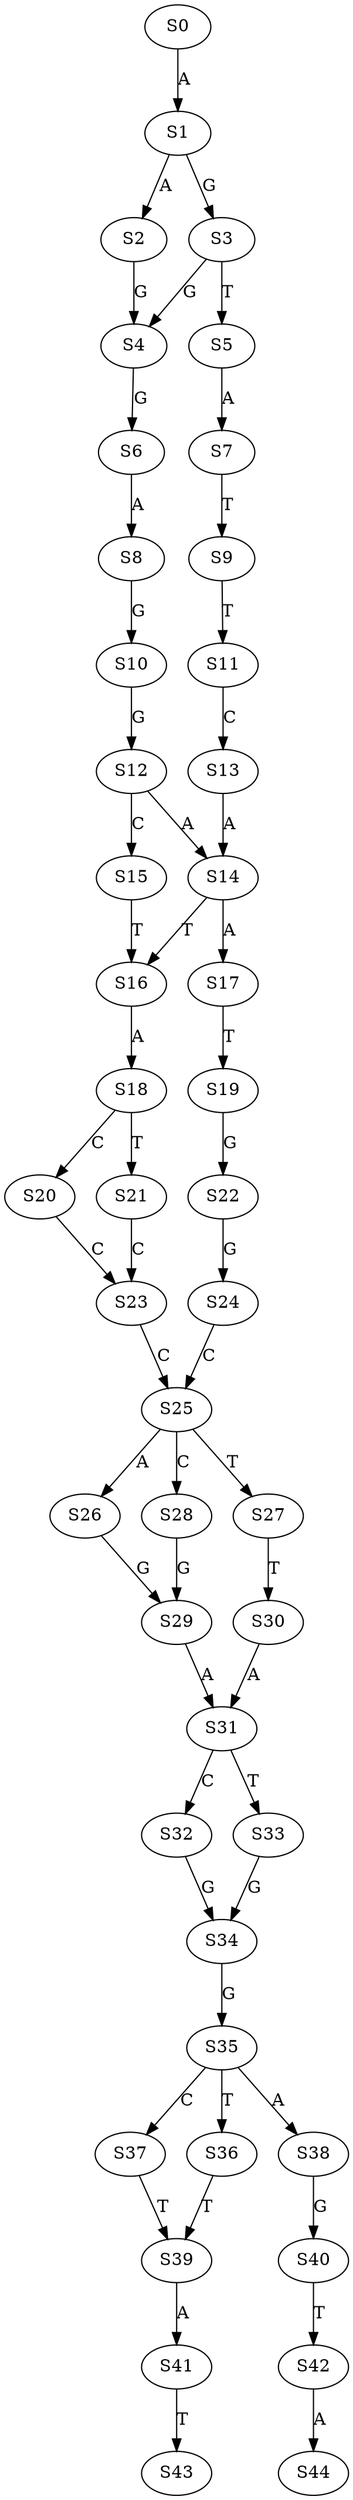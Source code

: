strict digraph  {
	S0 -> S1 [ label = A ];
	S1 -> S2 [ label = A ];
	S1 -> S3 [ label = G ];
	S2 -> S4 [ label = G ];
	S3 -> S4 [ label = G ];
	S3 -> S5 [ label = T ];
	S4 -> S6 [ label = G ];
	S5 -> S7 [ label = A ];
	S6 -> S8 [ label = A ];
	S7 -> S9 [ label = T ];
	S8 -> S10 [ label = G ];
	S9 -> S11 [ label = T ];
	S10 -> S12 [ label = G ];
	S11 -> S13 [ label = C ];
	S12 -> S14 [ label = A ];
	S12 -> S15 [ label = C ];
	S13 -> S14 [ label = A ];
	S14 -> S16 [ label = T ];
	S14 -> S17 [ label = A ];
	S15 -> S16 [ label = T ];
	S16 -> S18 [ label = A ];
	S17 -> S19 [ label = T ];
	S18 -> S20 [ label = C ];
	S18 -> S21 [ label = T ];
	S19 -> S22 [ label = G ];
	S20 -> S23 [ label = C ];
	S21 -> S23 [ label = C ];
	S22 -> S24 [ label = G ];
	S23 -> S25 [ label = C ];
	S24 -> S25 [ label = C ];
	S25 -> S26 [ label = A ];
	S25 -> S27 [ label = T ];
	S25 -> S28 [ label = C ];
	S26 -> S29 [ label = G ];
	S27 -> S30 [ label = T ];
	S28 -> S29 [ label = G ];
	S29 -> S31 [ label = A ];
	S30 -> S31 [ label = A ];
	S31 -> S32 [ label = C ];
	S31 -> S33 [ label = T ];
	S32 -> S34 [ label = G ];
	S33 -> S34 [ label = G ];
	S34 -> S35 [ label = G ];
	S35 -> S36 [ label = T ];
	S35 -> S37 [ label = C ];
	S35 -> S38 [ label = A ];
	S36 -> S39 [ label = T ];
	S37 -> S39 [ label = T ];
	S38 -> S40 [ label = G ];
	S39 -> S41 [ label = A ];
	S40 -> S42 [ label = T ];
	S41 -> S43 [ label = T ];
	S42 -> S44 [ label = A ];
}
